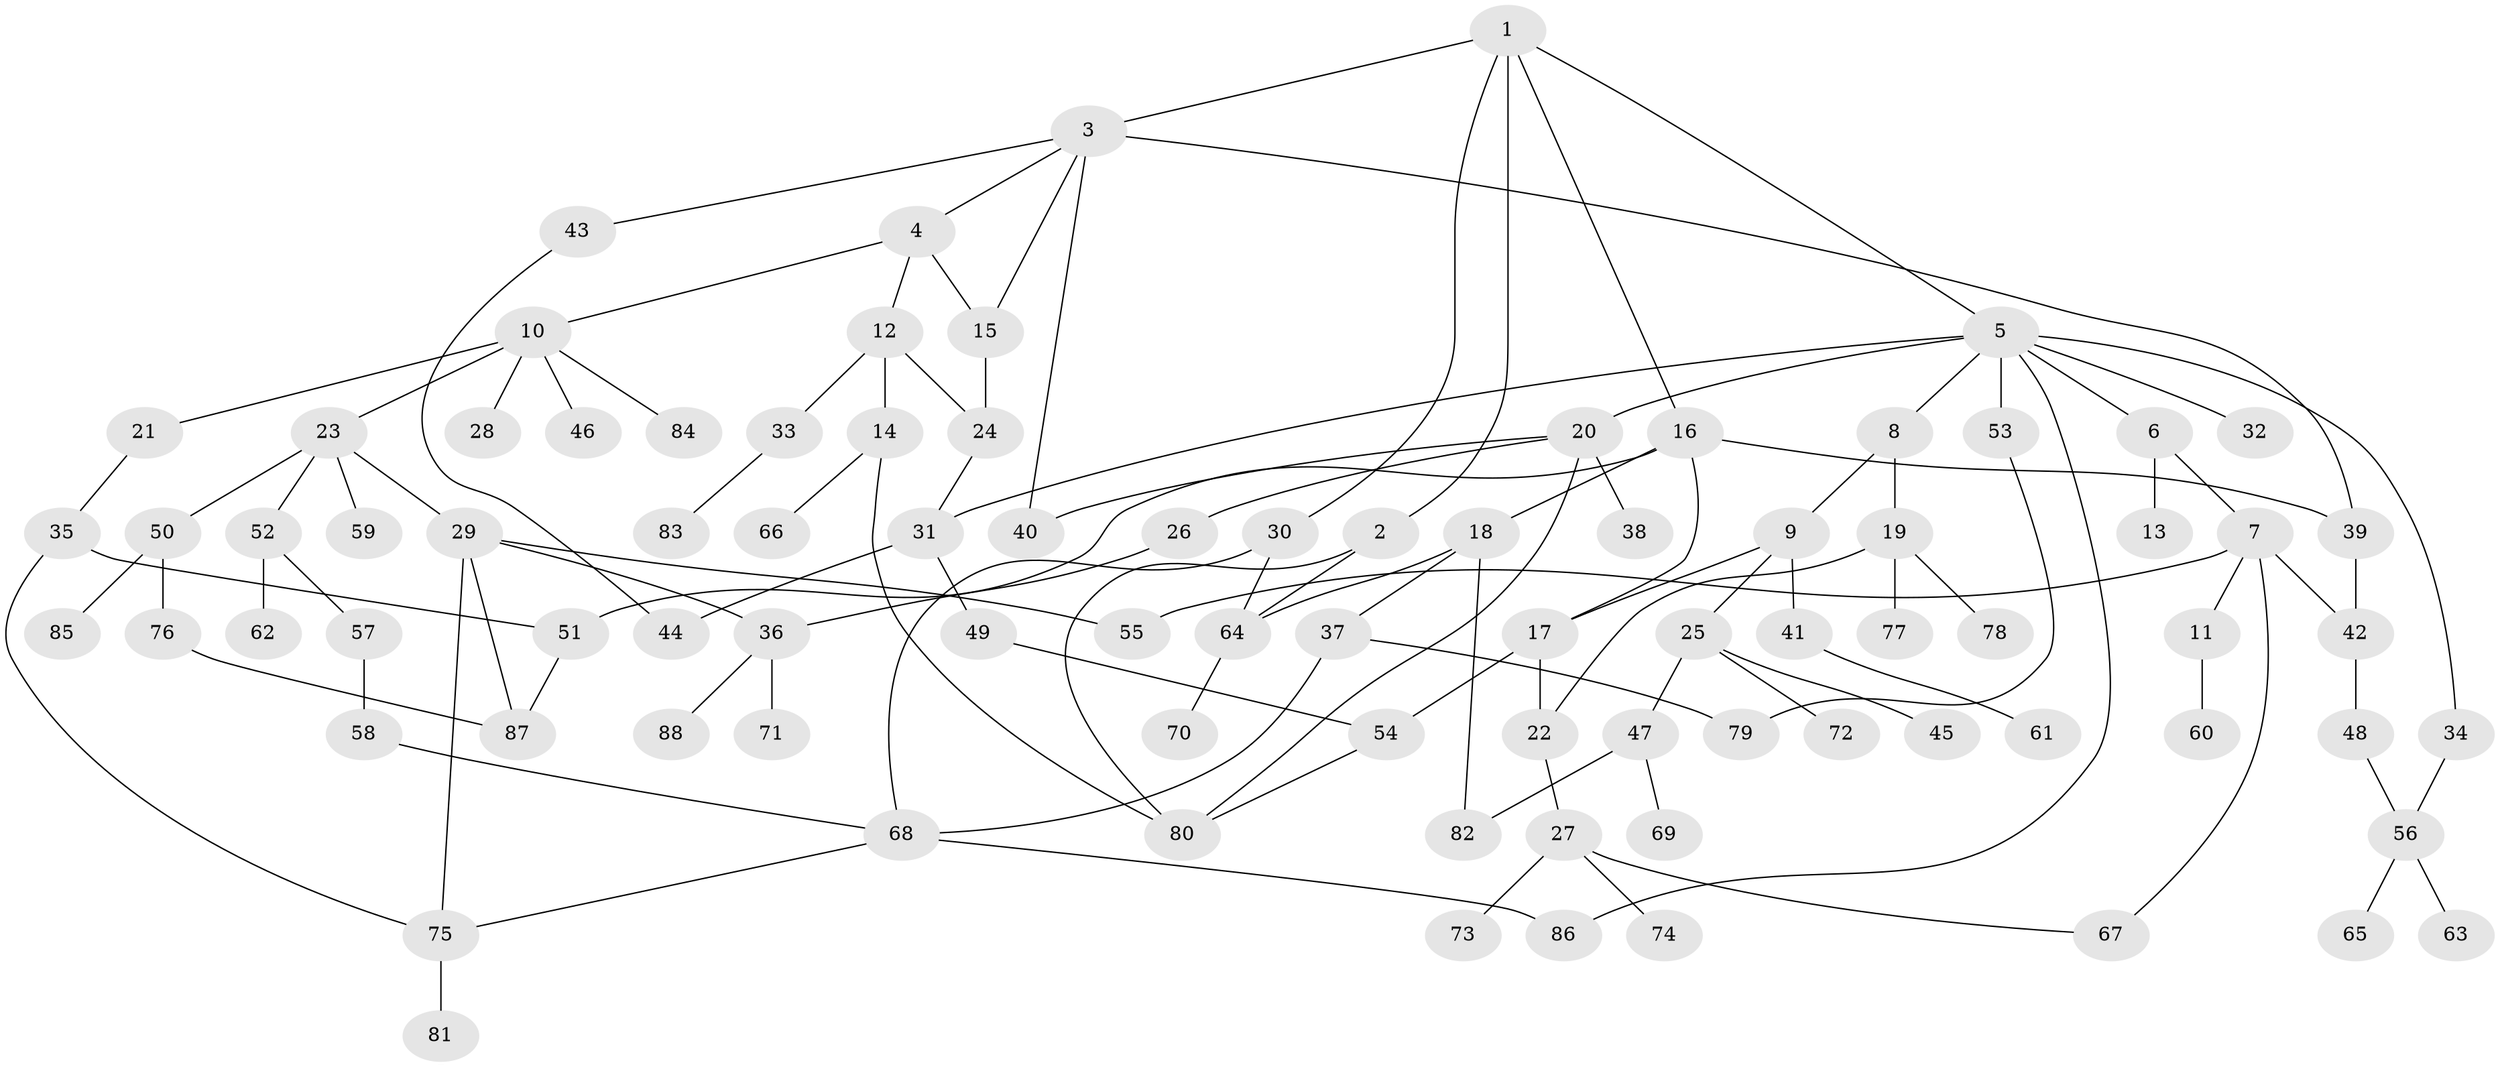 // Generated by graph-tools (version 1.1) at 2025/34/03/09/25 02:34:34]
// undirected, 88 vertices, 116 edges
graph export_dot {
graph [start="1"]
  node [color=gray90,style=filled];
  1;
  2;
  3;
  4;
  5;
  6;
  7;
  8;
  9;
  10;
  11;
  12;
  13;
  14;
  15;
  16;
  17;
  18;
  19;
  20;
  21;
  22;
  23;
  24;
  25;
  26;
  27;
  28;
  29;
  30;
  31;
  32;
  33;
  34;
  35;
  36;
  37;
  38;
  39;
  40;
  41;
  42;
  43;
  44;
  45;
  46;
  47;
  48;
  49;
  50;
  51;
  52;
  53;
  54;
  55;
  56;
  57;
  58;
  59;
  60;
  61;
  62;
  63;
  64;
  65;
  66;
  67;
  68;
  69;
  70;
  71;
  72;
  73;
  74;
  75;
  76;
  77;
  78;
  79;
  80;
  81;
  82;
  83;
  84;
  85;
  86;
  87;
  88;
  1 -- 2;
  1 -- 3;
  1 -- 5;
  1 -- 16;
  1 -- 30;
  2 -- 80;
  2 -- 64;
  3 -- 4;
  3 -- 39;
  3 -- 43;
  3 -- 15;
  3 -- 40;
  4 -- 10;
  4 -- 12;
  4 -- 15;
  5 -- 6;
  5 -- 8;
  5 -- 20;
  5 -- 32;
  5 -- 34;
  5 -- 53;
  5 -- 86;
  5 -- 31;
  6 -- 7;
  6 -- 13;
  7 -- 11;
  7 -- 42;
  7 -- 67;
  7 -- 55;
  8 -- 9;
  8 -- 19;
  9 -- 25;
  9 -- 41;
  9 -- 17;
  10 -- 21;
  10 -- 23;
  10 -- 28;
  10 -- 46;
  10 -- 84;
  11 -- 60;
  12 -- 14;
  12 -- 33;
  12 -- 24;
  14 -- 66;
  14 -- 80;
  15 -- 24;
  16 -- 17;
  16 -- 18;
  16 -- 39;
  16 -- 51;
  17 -- 54;
  17 -- 22;
  18 -- 37;
  18 -- 82;
  18 -- 64;
  19 -- 22;
  19 -- 77;
  19 -- 78;
  20 -- 26;
  20 -- 38;
  20 -- 40;
  20 -- 80;
  21 -- 35;
  22 -- 27;
  23 -- 29;
  23 -- 50;
  23 -- 52;
  23 -- 59;
  24 -- 31;
  25 -- 45;
  25 -- 47;
  25 -- 72;
  26 -- 36;
  27 -- 73;
  27 -- 74;
  27 -- 67;
  29 -- 36;
  29 -- 55;
  29 -- 75;
  29 -- 87;
  30 -- 64;
  30 -- 68;
  31 -- 49;
  31 -- 44;
  33 -- 83;
  34 -- 56;
  35 -- 51;
  35 -- 75;
  36 -- 71;
  36 -- 88;
  37 -- 68;
  37 -- 79;
  39 -- 42;
  41 -- 61;
  42 -- 48;
  43 -- 44;
  47 -- 69;
  47 -- 82;
  48 -- 56;
  49 -- 54;
  50 -- 76;
  50 -- 85;
  51 -- 87;
  52 -- 57;
  52 -- 62;
  53 -- 79;
  54 -- 80;
  56 -- 63;
  56 -- 65;
  57 -- 58;
  58 -- 68;
  64 -- 70;
  68 -- 75;
  68 -- 86;
  75 -- 81;
  76 -- 87;
}
